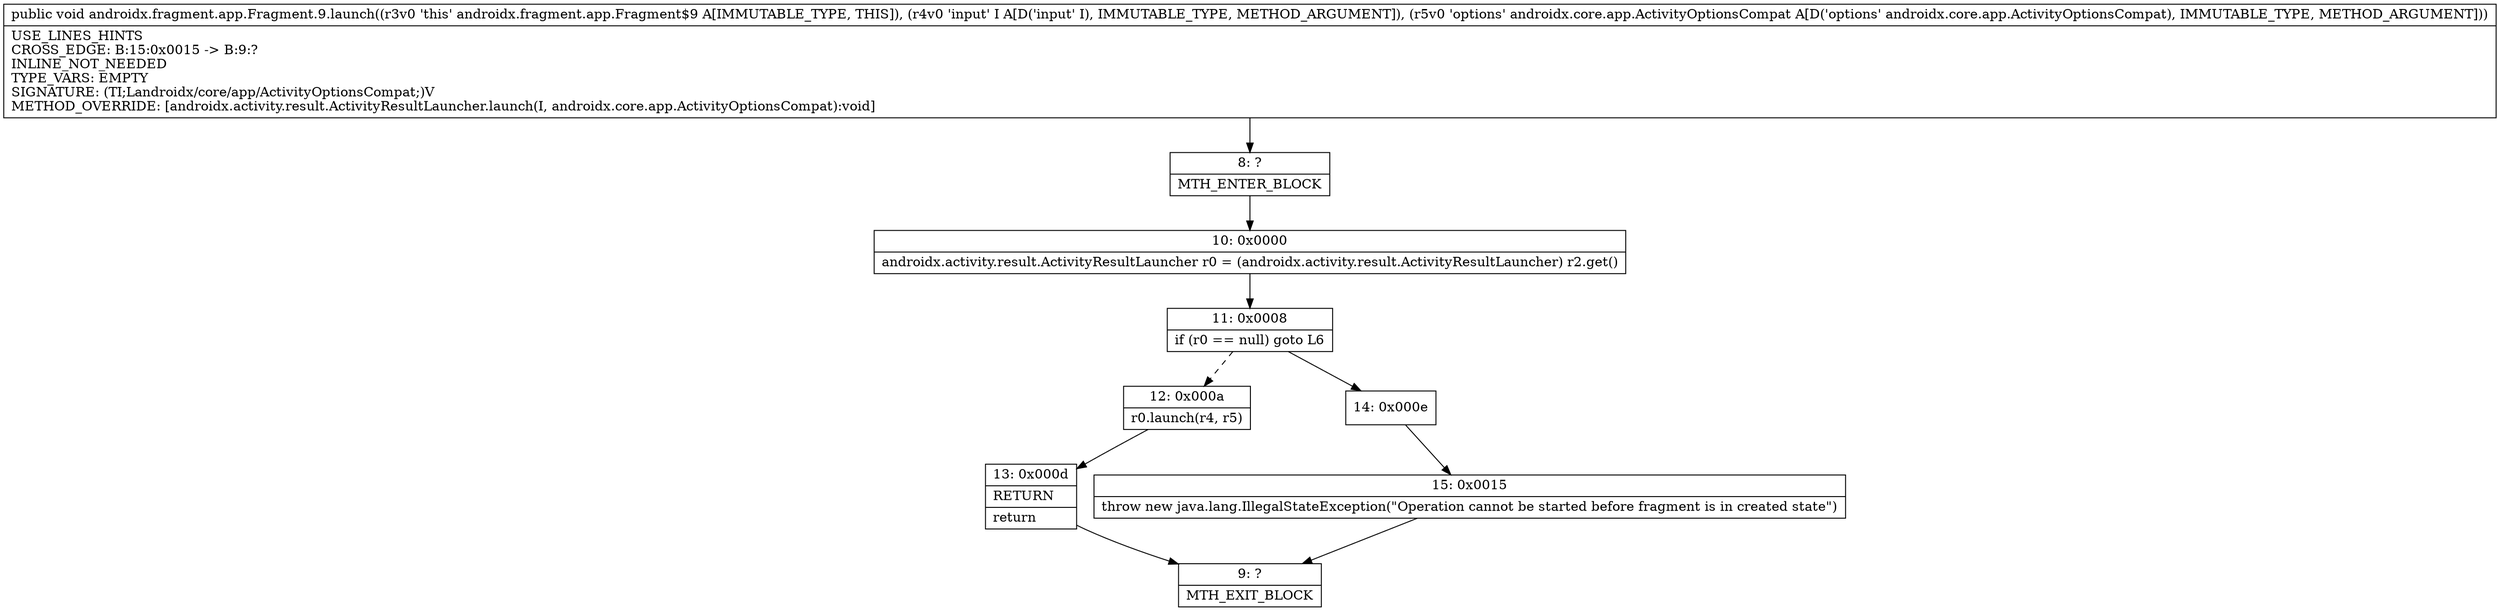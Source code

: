 digraph "CFG forandroidx.fragment.app.Fragment.9.launch(Ljava\/lang\/Object;Landroidx\/core\/app\/ActivityOptionsCompat;)V" {
Node_8 [shape=record,label="{8\:\ ?|MTH_ENTER_BLOCK\l}"];
Node_10 [shape=record,label="{10\:\ 0x0000|androidx.activity.result.ActivityResultLauncher r0 = (androidx.activity.result.ActivityResultLauncher) r2.get()\l}"];
Node_11 [shape=record,label="{11\:\ 0x0008|if (r0 == null) goto L6\l}"];
Node_12 [shape=record,label="{12\:\ 0x000a|r0.launch(r4, r5)\l}"];
Node_13 [shape=record,label="{13\:\ 0x000d|RETURN\l|return\l}"];
Node_9 [shape=record,label="{9\:\ ?|MTH_EXIT_BLOCK\l}"];
Node_14 [shape=record,label="{14\:\ 0x000e}"];
Node_15 [shape=record,label="{15\:\ 0x0015|throw new java.lang.IllegalStateException(\"Operation cannot be started before fragment is in created state\")\l}"];
MethodNode[shape=record,label="{public void androidx.fragment.app.Fragment.9.launch((r3v0 'this' androidx.fragment.app.Fragment$9 A[IMMUTABLE_TYPE, THIS]), (r4v0 'input' I A[D('input' I), IMMUTABLE_TYPE, METHOD_ARGUMENT]), (r5v0 'options' androidx.core.app.ActivityOptionsCompat A[D('options' androidx.core.app.ActivityOptionsCompat), IMMUTABLE_TYPE, METHOD_ARGUMENT]))  | USE_LINES_HINTS\lCROSS_EDGE: B:15:0x0015 \-\> B:9:?\lINLINE_NOT_NEEDED\lTYPE_VARS: EMPTY\lSIGNATURE: (TI;Landroidx\/core\/app\/ActivityOptionsCompat;)V\lMETHOD_OVERRIDE: [androidx.activity.result.ActivityResultLauncher.launch(I, androidx.core.app.ActivityOptionsCompat):void]\l}"];
MethodNode -> Node_8;Node_8 -> Node_10;
Node_10 -> Node_11;
Node_11 -> Node_12[style=dashed];
Node_11 -> Node_14;
Node_12 -> Node_13;
Node_13 -> Node_9;
Node_14 -> Node_15;
Node_15 -> Node_9;
}

